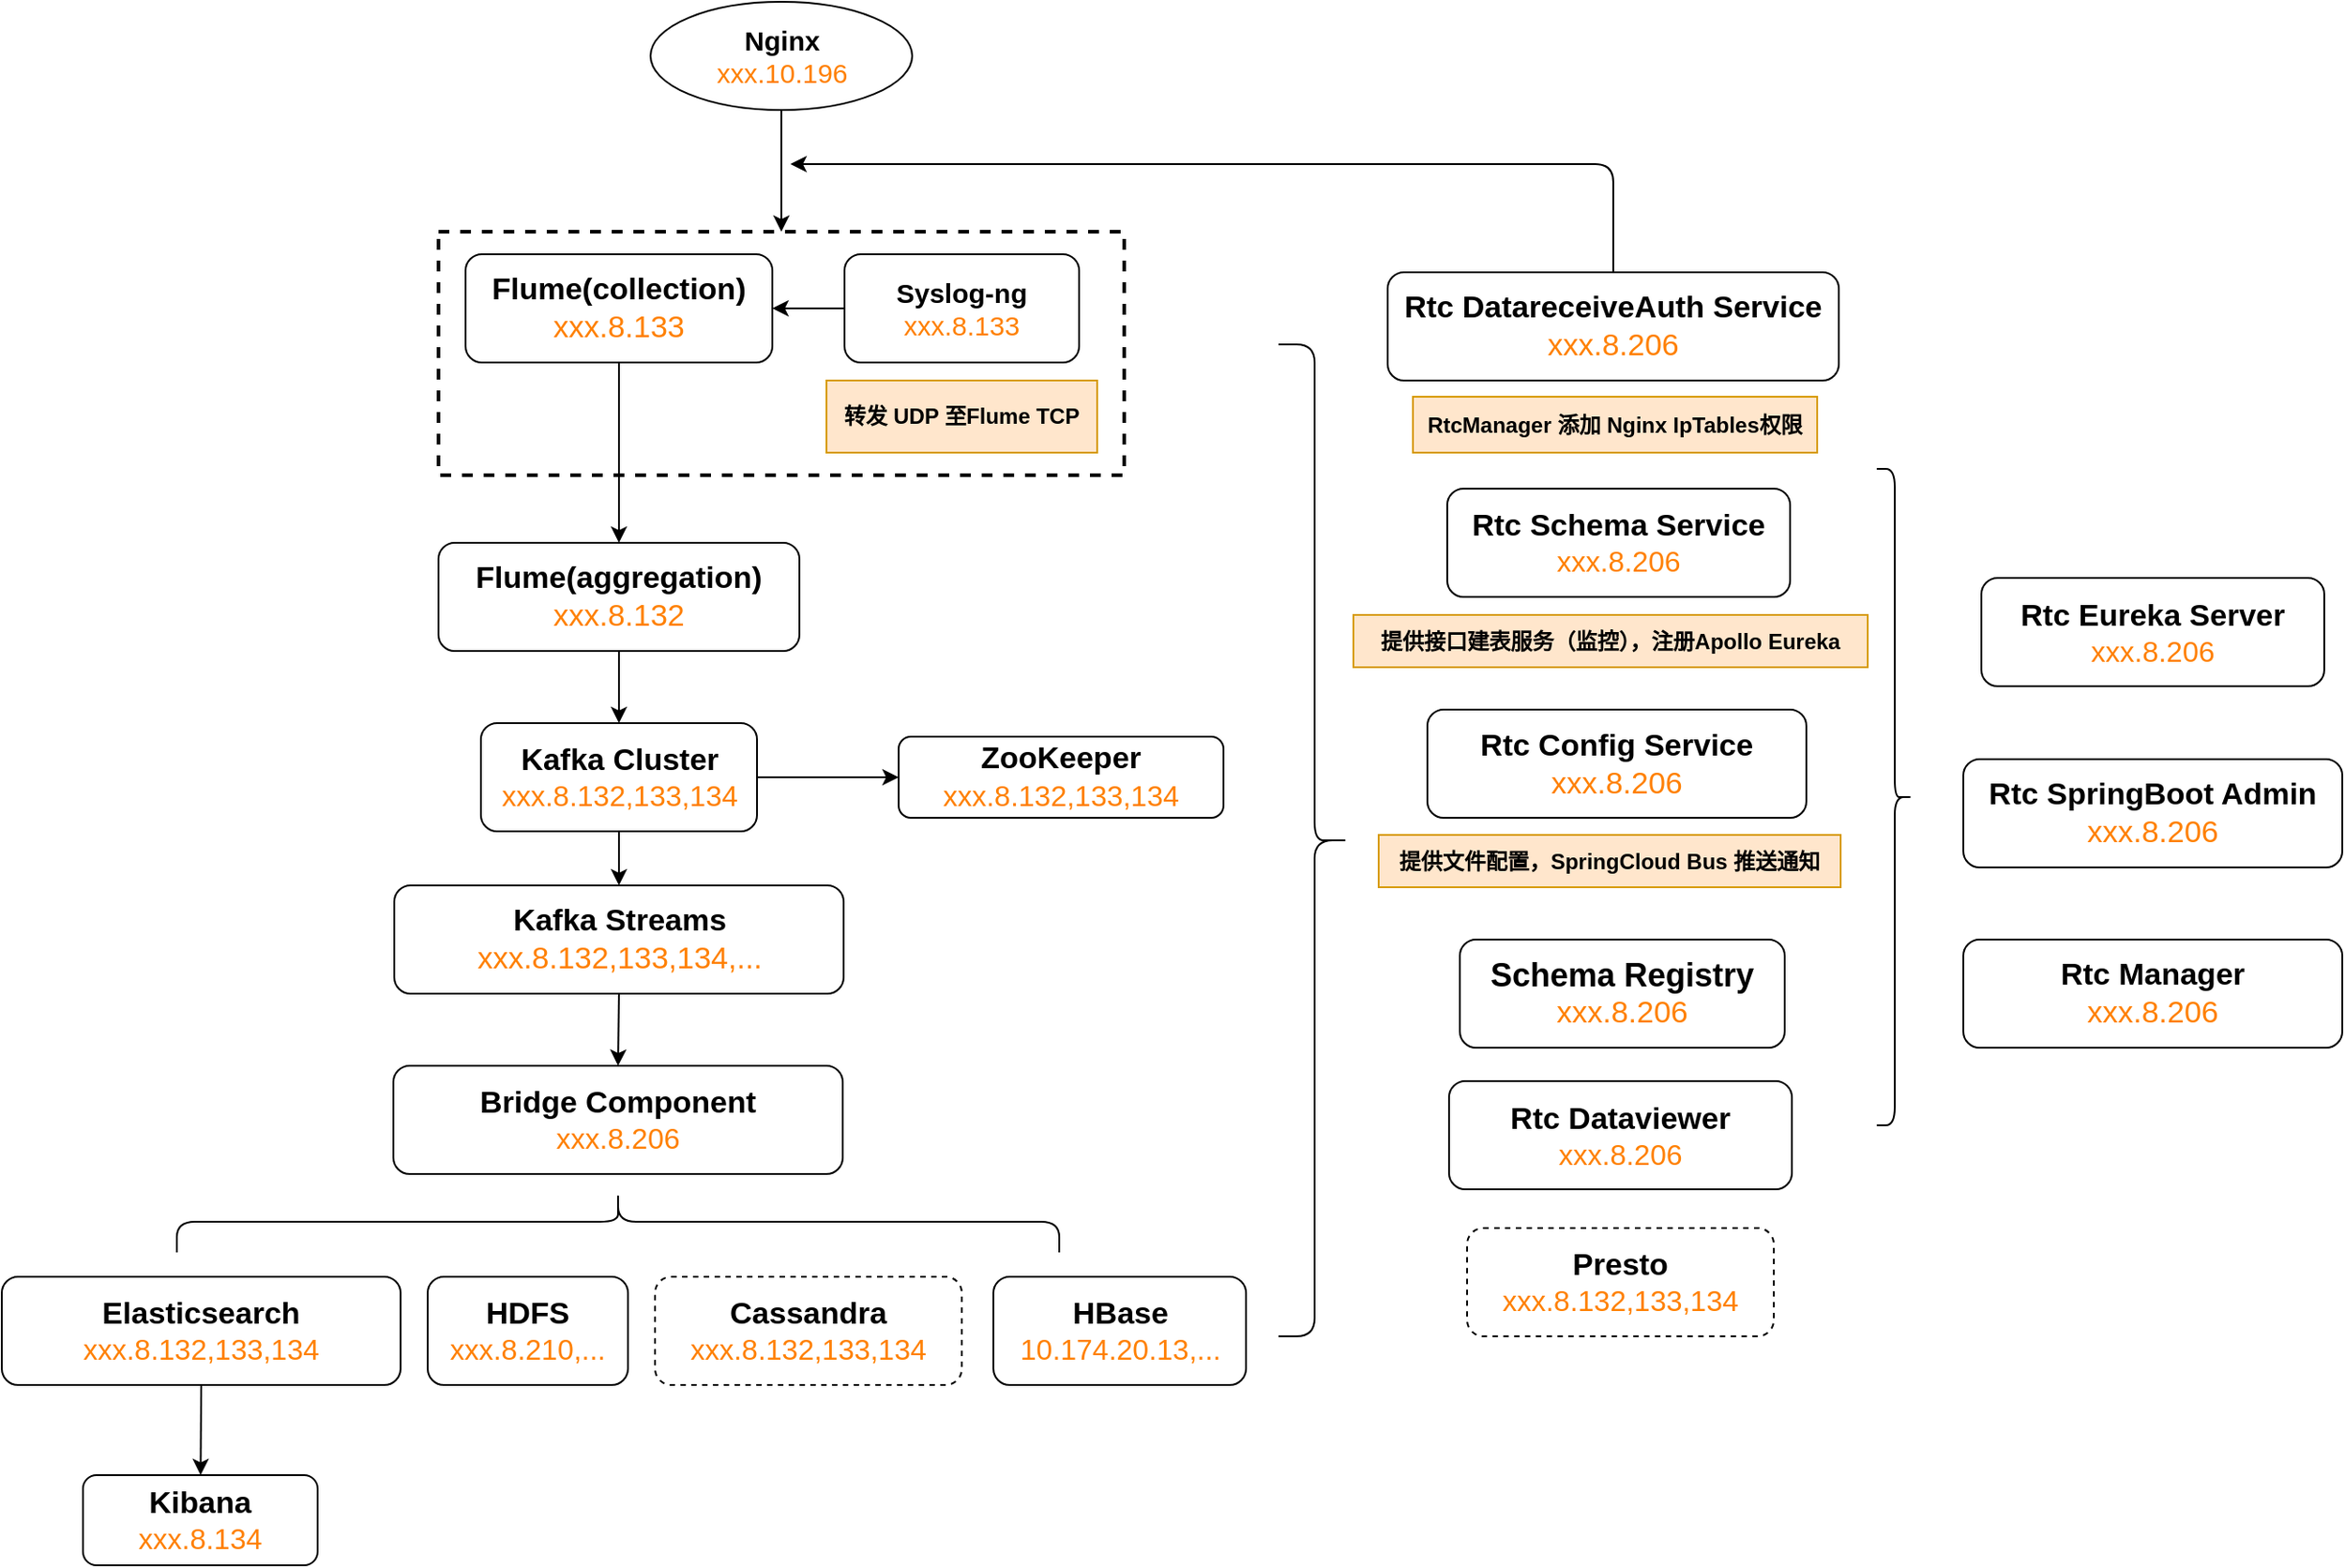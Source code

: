 <mxfile version="10.6.1" type="github"><diagram id="KzLtcQrGERRNuKqiNn3f" name="ç¬¬ 1 é¡µ"><mxGraphModel dx="1640" dy="911" grid="1" gridSize="10" guides="1" tooltips="1" connect="1" arrows="1" fold="1" page="1" pageScale="1" pageWidth="2027" pageHeight="2069" math="0" shadow="0"><root><mxCell id="0"/><mxCell id="1" parent="0"/><mxCell id="P1UCs-kd_gMWbm1AZ6ip-6" value="" style="rounded=0;whiteSpace=wrap;html=1;fillColor=none;dashed=1;strokeWidth=2;" parent="1" vertex="1"><mxGeometry x="425" y="167.5" width="380" height="135" as="geometry"/></mxCell><mxCell id="P1UCs-kd_gMWbm1AZ6ip-2" value="&lt;font style=&quot;font-size: 17px&quot;&gt;&lt;b&gt;Flume(&lt;/b&gt;&lt;span style=&quot;font-weight: bold&quot;&gt;collection&lt;/span&gt;&lt;b&gt;)&lt;/b&gt;&lt;br&gt;&lt;font color=&quot;#ff8000&quot; style=&quot;font-size: 17px&quot;&gt;xxx.8.133&lt;/font&gt;&lt;/font&gt;&lt;br&gt;" style="rounded=1;whiteSpace=wrap;html=1;" parent="1" vertex="1"><mxGeometry x="440" y="180" width="170" height="60" as="geometry"/></mxCell><mxCell id="P1UCs-kd_gMWbm1AZ6ip-3" value="&lt;font style=&quot;font-size: 17px&quot;&gt;&lt;b&gt;Flume(&lt;/b&gt;&lt;span&gt;&lt;b&gt;aggregation&lt;/b&gt;&lt;/span&gt;&lt;b&gt;)&lt;/b&gt;&lt;br&gt;&lt;font color=&quot;#ff8000&quot;&gt;xxx.8.132&lt;/font&gt;&lt;/font&gt;&lt;br&gt;" style="rounded=1;whiteSpace=wrap;html=1;" parent="1" vertex="1"><mxGeometry x="425" y="340" width="200" height="60" as="geometry"/></mxCell><mxCell id="P1UCs-kd_gMWbm1AZ6ip-4" value="" style="endArrow=classic;html=1;entryX=0.5;entryY=0;entryDx=0;entryDy=0;" parent="1" source="P1UCs-kd_gMWbm1AZ6ip-2" target="P1UCs-kd_gMWbm1AZ6ip-3" edge="1"><mxGeometry width="50" height="50" relative="1" as="geometry"><mxPoint x="500" y="460" as="sourcePoint"/><mxPoint x="550" y="410" as="targetPoint"/></mxGeometry></mxCell><mxCell id="P1UCs-kd_gMWbm1AZ6ip-5" value="&lt;font style=&quot;font-size: 15px&quot;&gt;&lt;b&gt;Nginx&lt;/b&gt;&lt;br&gt;&lt;font color=&quot;#ff8000&quot;&gt;xxx.10.196&lt;/font&gt;&lt;br&gt;&lt;/font&gt;" style="ellipse;whiteSpace=wrap;html=1;" parent="1" vertex="1"><mxGeometry x="542.5" y="40" width="145" height="60" as="geometry"/></mxCell><mxCell id="P1UCs-kd_gMWbm1AZ6ip-7" value="" style="group" parent="1" vertex="1" connectable="0"><mxGeometry x="640" y="180" width="150" height="110" as="geometry"/></mxCell><mxCell id="P1UCs-kd_gMWbm1AZ6ip-8" value="&lt;span style=&quot;font-size: 15px&quot;&gt;&lt;b&gt;Syslog-ng&lt;/b&gt;&lt;br&gt;&lt;font color=&quot;#ff8000&quot; style=&quot;font-size: 15px&quot;&gt;xxx.8.133&lt;/font&gt;&lt;/span&gt;" style="rounded=1;whiteSpace=wrap;html=1;" parent="P1UCs-kd_gMWbm1AZ6ip-7" vertex="1"><mxGeometry x="10" width="130" height="60" as="geometry"/></mxCell><mxCell id="P1UCs-kd_gMWbm1AZ6ip-9" value="&lt;b&gt;转发 UDP 至Flume TCP&lt;/b&gt;" style="text;html=1;strokeColor=#d79b00;fillColor=#ffe6cc;align=center;verticalAlign=middle;whiteSpace=wrap;rounded=0;" parent="P1UCs-kd_gMWbm1AZ6ip-7" vertex="1"><mxGeometry y="70" width="150" height="40" as="geometry"/></mxCell><mxCell id="P1UCs-kd_gMWbm1AZ6ip-10" value="" style="endArrow=classic;html=1;exitX=0;exitY=0.5;exitDx=0;exitDy=0;entryX=1;entryY=0.5;entryDx=0;entryDy=0;" parent="1" source="P1UCs-kd_gMWbm1AZ6ip-8" target="P1UCs-kd_gMWbm1AZ6ip-2" edge="1"><mxGeometry width="50" height="50" relative="1" as="geometry"><mxPoint x="420" y="550" as="sourcePoint"/><mxPoint x="470" y="500" as="targetPoint"/></mxGeometry></mxCell><mxCell id="P1UCs-kd_gMWbm1AZ6ip-11" value="" style="endArrow=classic;html=1;exitX=0.5;exitY=1;exitDx=0;exitDy=0;entryX=0.5;entryY=0;entryDx=0;entryDy=0;" parent="1" source="P1UCs-kd_gMWbm1AZ6ip-5" target="P1UCs-kd_gMWbm1AZ6ip-6" edge="1"><mxGeometry width="50" height="50" relative="1" as="geometry"><mxPoint x="760" y="140" as="sourcePoint"/><mxPoint x="810" y="90" as="targetPoint"/></mxGeometry></mxCell><mxCell id="P1UCs-kd_gMWbm1AZ6ip-12" value="&lt;font&gt;&lt;span style=&quot;font-weight: bold ; font-size: 17px&quot;&gt;Kafka Cluster&lt;/span&gt;&lt;br&gt;&lt;font color=&quot;#ff8000&quot; style=&quot;font-size: 16px&quot;&gt;xxx.8.132,133,134&lt;/font&gt;&lt;br&gt;&lt;/font&gt;" style="rounded=1;whiteSpace=wrap;html=1;strokeWidth=1;fillColor=none;" parent="1" vertex="1"><mxGeometry x="448.5" y="440" width="153" height="60" as="geometry"/></mxCell><mxCell id="P1UCs-kd_gMWbm1AZ6ip-13" value="" style="endArrow=classic;html=1;exitX=0.5;exitY=1;exitDx=0;exitDy=0;entryX=0.5;entryY=0;entryDx=0;entryDy=0;" parent="1" source="P1UCs-kd_gMWbm1AZ6ip-3" target="P1UCs-kd_gMWbm1AZ6ip-12" edge="1"><mxGeometry width="50" height="50" relative="1" as="geometry"><mxPoint x="520" y="580" as="sourcePoint"/><mxPoint x="570" y="530" as="targetPoint"/></mxGeometry></mxCell><mxCell id="P1UCs-kd_gMWbm1AZ6ip-14" value="&lt;span&gt;&lt;b&gt;&lt;font&gt;&lt;font style=&quot;font-size: 17px&quot;&gt;Elasticsearch&lt;/font&gt;&lt;br&gt;&lt;/font&gt;&lt;/b&gt;&lt;/span&gt;&lt;font style=&quot;font-size: 16px&quot; color=&quot;#ff8000&quot;&gt;xxx.8.132,133,134&lt;/font&gt;&lt;br&gt;" style="rounded=1;whiteSpace=wrap;html=1;strokeWidth=1;fillColor=none;" parent="1" vertex="1"><mxGeometry x="183" y="747" width="221" height="60" as="geometry"/></mxCell><mxCell id="P1UCs-kd_gMWbm1AZ6ip-15" value="&lt;span&gt;&lt;b&gt;&lt;font style=&quot;font-size: 17px&quot;&gt;Cassandra&lt;br&gt;&lt;/font&gt;&lt;/b&gt;&lt;/span&gt;&lt;span&gt;&lt;font style=&quot;font-size: 16px&quot; color=&quot;#ff8000&quot;&gt;xxx.8.132,133,134&lt;/font&gt;&lt;/span&gt;&lt;br&gt;" style="rounded=1;whiteSpace=wrap;html=1;strokeWidth=1;fillColor=none;dashed=1;" parent="1" vertex="1"><mxGeometry x="545" y="747" width="170" height="60" as="geometry"/></mxCell><mxCell id="P1UCs-kd_gMWbm1AZ6ip-17" value="" style="shape=curlyBracket;whiteSpace=wrap;html=1;rounded=1;strokeWidth=1;fillColor=none;rotation=90;" parent="1" vertex="1"><mxGeometry x="507.5" y="472" width="34" height="489" as="geometry"/></mxCell><mxCell id="P1UCs-kd_gMWbm1AZ6ip-18" value="&lt;font&gt;&lt;b style=&quot;font-size: 17px&quot;&gt;ZooKeeper&lt;br&gt;&lt;/b&gt;&lt;font color=&quot;#ff8000&quot; style=&quot;font-size: 16px&quot;&gt;xxx.8.132,133,134&lt;/font&gt;&lt;b style=&quot;font-size: 17px&quot;&gt;&lt;br&gt;&lt;/b&gt;&lt;/font&gt;" style="rounded=1;whiteSpace=wrap;html=1;strokeWidth=1;fillColor=none;" parent="1" vertex="1"><mxGeometry x="680" y="447.5" width="180" height="45" as="geometry"/></mxCell><mxCell id="P1UCs-kd_gMWbm1AZ6ip-24" value="&lt;font&gt;&lt;b style=&quot;font-size: 17px&quot;&gt;Bridge&amp;nbsp;Component&lt;/b&gt;&lt;br&gt;&lt;font color=&quot;#ff8000&quot; style=&quot;font-size: 16px&quot;&gt;xxx.8.206&lt;/font&gt;&lt;br&gt;&lt;/font&gt;" style="rounded=1;whiteSpace=wrap;html=1;strokeWidth=1;fillColor=none;" parent="1" vertex="1"><mxGeometry x="400" y="630" width="249" height="60" as="geometry"/></mxCell><mxCell id="P1UCs-kd_gMWbm1AZ6ip-33" value="" style="endArrow=classic;html=1;exitX=0.5;exitY=1;exitDx=0;exitDy=0;entryX=0.5;entryY=0;entryDx=0;entryDy=0;" parent="1" source="P1UCs-kd_gMWbm1AZ6ip-12" target="P1UCs-kd_gMWbm1AZ6ip-35" edge="1"><mxGeometry width="50" height="50" relative="1" as="geometry"><mxPoint x="260" y="590" as="sourcePoint"/><mxPoint x="525" y="560" as="targetPoint"/></mxGeometry></mxCell><mxCell id="P1UCs-kd_gMWbm1AZ6ip-34" value="&lt;span&gt;&lt;b&gt;&lt;font style=&quot;font-size: 17px&quot;&gt;HBase&lt;br&gt;&lt;/font&gt;&lt;/b&gt;&lt;/span&gt;&lt;span&gt;&lt;font style=&quot;font-size: 16px&quot; color=&quot;#ff8000&quot;&gt;10.174.20.13,...&lt;/font&gt;&lt;/span&gt;&lt;br&gt;" style="rounded=1;whiteSpace=wrap;html=1;strokeWidth=1;fillColor=none;" parent="1" vertex="1"><mxGeometry x="732.5" y="747" width="140" height="60" as="geometry"/></mxCell><mxCell id="P1UCs-kd_gMWbm1AZ6ip-35" value="&lt;font style=&quot;font-size: 17px&quot;&gt;&lt;b&gt;Kafka Streams&lt;/b&gt;&lt;br&gt;&lt;font color=&quot;#ff8000&quot; style=&quot;font-size: 17px&quot;&gt;xxx.8.132,133,134,...&lt;/font&gt;&lt;br&gt;&lt;/font&gt;" style="rounded=1;whiteSpace=wrap;html=1;strokeWidth=1;fillColor=none;" parent="1" vertex="1"><mxGeometry x="400.5" y="530" width="249" height="60" as="geometry"/></mxCell><mxCell id="P1UCs-kd_gMWbm1AZ6ip-37" value="" style="endArrow=classic;html=1;exitX=0.5;exitY=1;exitDx=0;exitDy=0;entryX=0.5;entryY=0;entryDx=0;entryDy=0;" parent="1" source="P1UCs-kd_gMWbm1AZ6ip-35" target="P1UCs-kd_gMWbm1AZ6ip-24" edge="1"><mxGeometry width="50" height="50" relative="1" as="geometry"><mxPoint x="340" y="660" as="sourcePoint"/><mxPoint x="390" y="610" as="targetPoint"/></mxGeometry></mxCell><mxCell id="P1UCs-kd_gMWbm1AZ6ip-38" value="&lt;span&gt;&lt;b&gt;&lt;font style=&quot;font-size: 17px&quot;&gt;HDFS&lt;br&gt;&lt;/font&gt;&lt;/b&gt;&lt;/span&gt;&lt;font style=&quot;font-size: 16px&quot; color=&quot;#ff8000&quot;&gt;xxx.8.210,...&lt;/font&gt;&lt;br&gt;" style="rounded=1;whiteSpace=wrap;html=1;strokeWidth=1;fillColor=none;" parent="1" vertex="1"><mxGeometry x="419" y="747" width="111" height="60" as="geometry"/></mxCell><mxCell id="cxz-Pu_tu1r2ShAeLuBO-1" value="&lt;font&gt;&lt;span style=&quot;font-size: 17px&quot;&gt;&lt;b&gt;Kibana&lt;/b&gt;&lt;/span&gt;&lt;br&gt;&lt;font style=&quot;font-size: 16px&quot; color=&quot;#ff8000&quot;&gt;xxx.8.134&lt;/font&gt;&lt;/font&gt;&lt;br&gt;" style="rounded=1;whiteSpace=wrap;html=1;" vertex="1" parent="1"><mxGeometry x="228" y="857" width="130" height="50" as="geometry"/></mxCell><mxCell id="cxz-Pu_tu1r2ShAeLuBO-2" value="" style="endArrow=classic;html=1;exitX=0.5;exitY=1;exitDx=0;exitDy=0;" edge="1" parent="1" source="P1UCs-kd_gMWbm1AZ6ip-14" target="cxz-Pu_tu1r2ShAeLuBO-1"><mxGeometry width="50" height="50" relative="1" as="geometry"><mxPoint x="348" y="967" as="sourcePoint"/><mxPoint x="398" y="917" as="targetPoint"/></mxGeometry></mxCell><mxCell id="cxz-Pu_tu1r2ShAeLuBO-3" value="&lt;font&gt;&lt;b&gt;&lt;span style=&quot;font-size: 18px&quot;&gt;Schema Registry&lt;/span&gt;&lt;br&gt;&lt;/b&gt;&lt;font style=&quot;font-size: 17px&quot; color=&quot;#ff8000&quot;&gt;xxx.8.206&lt;/font&gt;&lt;br&gt;&lt;/font&gt;" style="rounded=1;whiteSpace=wrap;html=1;" vertex="1" parent="1"><mxGeometry x="991" y="560" width="180" height="60" as="geometry"/></mxCell><mxCell id="cxz-Pu_tu1r2ShAeLuBO-4" value="&lt;font style=&quot;font-size: 17px&quot;&gt;&lt;span&gt;&lt;b&gt;Rtc SpringBoot Admin&lt;/b&gt;&lt;/span&gt;&lt;br&gt;&lt;font color=&quot;#ff8000&quot; style=&quot;font-size: 17px&quot;&gt;xxx.8.206&lt;/font&gt;&lt;br&gt;&lt;/font&gt;" style="rounded=1;whiteSpace=wrap;html=1;" vertex="1" parent="1"><mxGeometry x="1270" y="460" width="210" height="60" as="geometry"/></mxCell><mxCell id="cxz-Pu_tu1r2ShAeLuBO-5" value="" style="shape=curlyBracket;whiteSpace=wrap;html=1;rounded=1;rotation=180;strokeWidth=1;" vertex="1" parent="1"><mxGeometry x="890.5" y="230" width="40" height="550" as="geometry"/></mxCell><mxCell id="cxz-Pu_tu1r2ShAeLuBO-8" value="&lt;font&gt;&lt;font&gt;&lt;span style=&quot;font-size: 17px&quot;&gt;&lt;b&gt;Rtc Eureka Server&lt;br&gt;&lt;/b&gt;&lt;/span&gt;&lt;font color=&quot;#ff8000&quot; style=&quot;font-size: 16px&quot;&gt;xxx.8.206&lt;/font&gt;&lt;/font&gt;&lt;br&gt;&lt;/font&gt;" style="rounded=1;whiteSpace=wrap;html=1;" vertex="1" parent="1"><mxGeometry x="1280" y="359.5" width="190" height="60" as="geometry"/></mxCell><mxCell id="cxz-Pu_tu1r2ShAeLuBO-10" value="&lt;font&gt;&lt;font&gt;&lt;font&gt;&lt;font&gt;&lt;span style=&quot;font-size: 17px&quot;&gt;&lt;b&gt;Rtc Dataviewer&lt;br&gt;&lt;/b&gt;&lt;/span&gt;&lt;font color=&quot;#ff8000&quot; style=&quot;font-size: 16px&quot;&gt;xxx.8.206&lt;/font&gt;&lt;/font&gt;&lt;/font&gt;&lt;/font&gt;&lt;br&gt;&lt;/font&gt;" style="rounded=1;whiteSpace=wrap;html=1;" vertex="1" parent="1"><mxGeometry x="985" y="638.5" width="190" height="60" as="geometry"/></mxCell><mxCell id="cxz-Pu_tu1r2ShAeLuBO-14" value="" style="edgeStyle=elbowEdgeStyle;elbow=vertical;endArrow=classic;html=1;exitX=0.5;exitY=0;exitDx=0;exitDy=0;" edge="1" parent="1" source="cxz-Pu_tu1r2ShAeLuBO-7"><mxGeometry width="50" height="50" relative="1" as="geometry"><mxPoint x="1030" y="310" as="sourcePoint"/><mxPoint x="620" y="130" as="targetPoint"/><Array as="points"><mxPoint x="1075" y="130"/></Array></mxGeometry></mxCell><mxCell id="cxz-Pu_tu1r2ShAeLuBO-15" value="" style="shape=curlyBracket;whiteSpace=wrap;html=1;rounded=1;strokeWidth=1;rotation=180;" vertex="1" parent="1"><mxGeometry x="1222" y="299" width="20" height="364" as="geometry"/></mxCell><mxCell id="cxz-Pu_tu1r2ShAeLuBO-17" value="&lt;font style=&quot;font-size: 17px&quot;&gt;&lt;span&gt;&lt;b&gt;Rtc Manager&lt;/b&gt;&lt;/span&gt;&lt;br&gt;&lt;font color=&quot;#ff8000&quot; style=&quot;font-size: 17px&quot;&gt;xxx.8.206&lt;/font&gt;&lt;br&gt;&lt;/font&gt;" style="rounded=1;whiteSpace=wrap;html=1;" vertex="1" parent="1"><mxGeometry x="1270" y="560" width="210" height="60" as="geometry"/></mxCell><mxCell id="cxz-Pu_tu1r2ShAeLuBO-18" value="&lt;span&gt;&lt;b&gt;&lt;font style=&quot;font-size: 17px&quot;&gt;Presto&lt;br&gt;&lt;/font&gt;&lt;/b&gt;&lt;/span&gt;&lt;span&gt;&lt;font style=&quot;font-size: 16px&quot; color=&quot;#ff8000&quot;&gt;xxx.8.132,133,134&lt;/font&gt;&lt;/span&gt;&lt;br&gt;" style="rounded=1;whiteSpace=wrap;html=1;strokeWidth=1;fillColor=none;dashed=1;" vertex="1" parent="1"><mxGeometry x="995" y="720" width="170" height="60" as="geometry"/></mxCell><mxCell id="cxz-Pu_tu1r2ShAeLuBO-21" value="" style="group" vertex="1" connectable="0" parent="1"><mxGeometry x="950" y="190" width="250" height="100" as="geometry"/></mxCell><mxCell id="cxz-Pu_tu1r2ShAeLuBO-7" value="&lt;font style=&quot;font-size: 17px&quot;&gt;&lt;b&gt;&lt;span&gt;Rtc DatareceiveAuth Service&lt;/span&gt;&lt;br&gt;&lt;/b&gt;&lt;font color=&quot;#ff8000&quot; style=&quot;font-size: 17px&quot;&gt;xxx.8.206&lt;/font&gt;&lt;br&gt;&lt;/font&gt;" style="rounded=1;whiteSpace=wrap;html=1;" vertex="1" parent="cxz-Pu_tu1r2ShAeLuBO-21"><mxGeometry x="1" width="250" height="60" as="geometry"/></mxCell><mxCell id="cxz-Pu_tu1r2ShAeLuBO-20" value="&lt;b&gt;RtcManager 添加 Nginx IpTables权限&lt;/b&gt;" style="text;html=1;strokeColor=#d79b00;fillColor=#ffe6cc;align=center;verticalAlign=middle;whiteSpace=wrap;rounded=0;" vertex="1" parent="cxz-Pu_tu1r2ShAeLuBO-21"><mxGeometry x="15" y="69" width="224" height="31" as="geometry"/></mxCell><mxCell id="cxz-Pu_tu1r2ShAeLuBO-23" value="" style="group" vertex="1" connectable="0" parent="1"><mxGeometry x="930.5" y="310" width="285" height="99" as="geometry"/></mxCell><mxCell id="cxz-Pu_tu1r2ShAeLuBO-9" value="&lt;font&gt;&lt;font&gt;&lt;font&gt;&lt;span style=&quot;font-size: 17px&quot;&gt;&lt;b&gt;Rtc Schema Service&lt;br&gt;&lt;/b&gt;&lt;/span&gt;&lt;font color=&quot;#ff8000&quot; style=&quot;font-size: 16px&quot;&gt;xxx.8.206&lt;/font&gt;&lt;/font&gt;&lt;/font&gt;&lt;br&gt;&lt;/font&gt;" style="rounded=1;whiteSpace=wrap;html=1;" vertex="1" parent="cxz-Pu_tu1r2ShAeLuBO-23"><mxGeometry x="53.5" width="190" height="60" as="geometry"/></mxCell><mxCell id="cxz-Pu_tu1r2ShAeLuBO-22" value="&lt;b&gt;提供接口建表服务（监控），注册Apollo Eureka&lt;/b&gt;" style="text;html=1;strokeColor=#d79b00;fillColor=#ffe6cc;align=center;verticalAlign=middle;whiteSpace=wrap;rounded=0;" vertex="1" parent="cxz-Pu_tu1r2ShAeLuBO-23"><mxGeometry x="1.5" y="70" width="285" height="29" as="geometry"/></mxCell><mxCell id="cxz-Pu_tu1r2ShAeLuBO-25" value="" style="group" vertex="1" connectable="0" parent="1"><mxGeometry x="947" y="432.5" width="256" height="98.5" as="geometry"/></mxCell><mxCell id="cxz-Pu_tu1r2ShAeLuBO-6" value="&lt;font style=&quot;font-size: 17px&quot;&gt;&lt;b&gt;&lt;span&gt;Rtc Config Service&lt;/span&gt;&lt;br&gt;&lt;/b&gt;&lt;font color=&quot;#ff8000&quot; style=&quot;font-size: 17px&quot;&gt;xxx.8.206&lt;/font&gt;&lt;br&gt;&lt;/font&gt;" style="rounded=1;whiteSpace=wrap;html=1;" vertex="1" parent="cxz-Pu_tu1r2ShAeLuBO-25"><mxGeometry x="26" width="210" height="60" as="geometry"/></mxCell><mxCell id="cxz-Pu_tu1r2ShAeLuBO-24" value="&lt;b&gt;提供文件配置，SpringCloud Bus 推送通知&lt;/b&gt;" style="text;html=1;strokeColor=#d79b00;fillColor=#ffe6cc;align=center;verticalAlign=middle;whiteSpace=wrap;rounded=0;" vertex="1" parent="cxz-Pu_tu1r2ShAeLuBO-25"><mxGeometry x="-1" y="69.5" width="256" height="29" as="geometry"/></mxCell><mxCell id="cxz-Pu_tu1r2ShAeLuBO-26" value="" style="endArrow=classic;html=1;exitX=1;exitY=0.5;exitDx=0;exitDy=0;entryX=0;entryY=0.5;entryDx=0;entryDy=0;" edge="1" parent="1" source="P1UCs-kd_gMWbm1AZ6ip-12" target="P1UCs-kd_gMWbm1AZ6ip-18"><mxGeometry width="50" height="50" relative="1" as="geometry"><mxPoint x="710" y="560" as="sourcePoint"/><mxPoint x="760" y="510" as="targetPoint"/></mxGeometry></mxCell></root></mxGraphModel></diagram></mxfile>